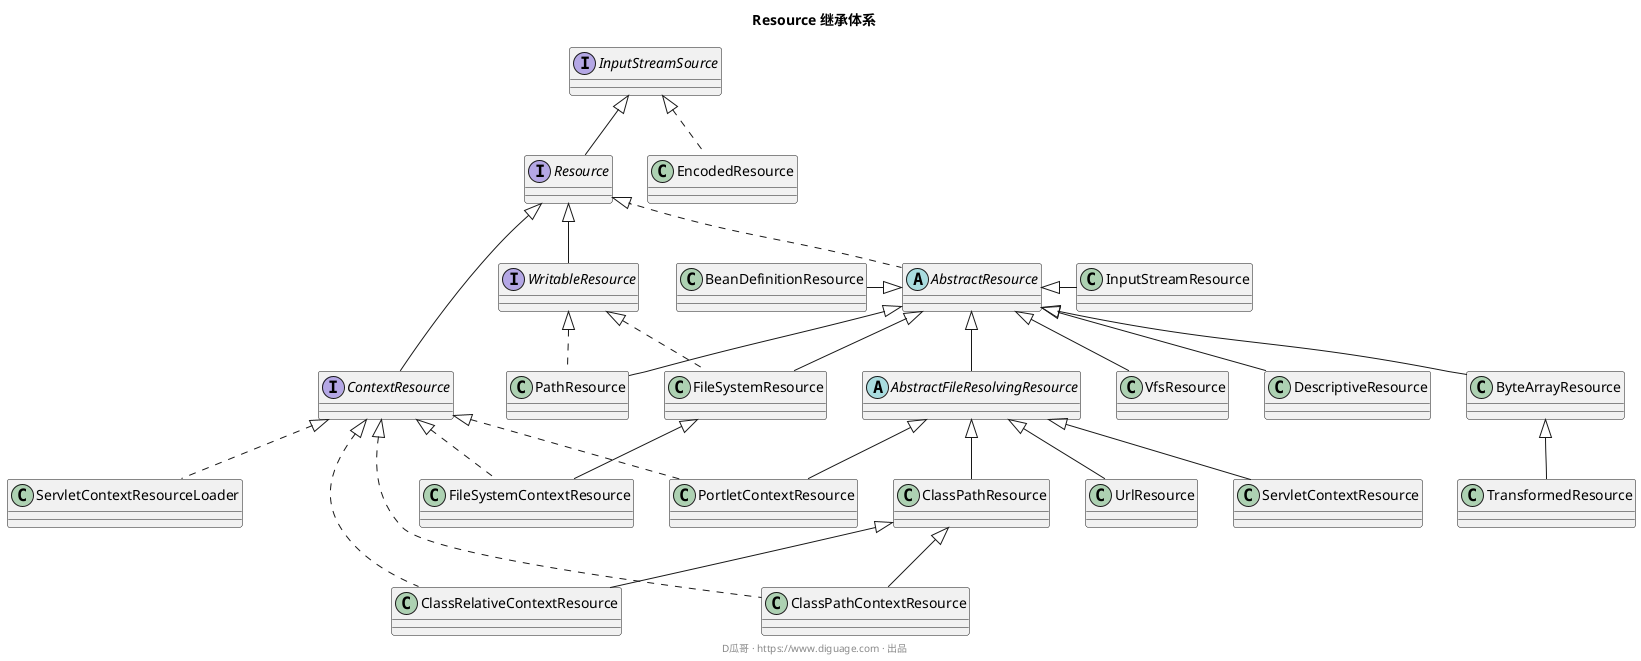 @startuml
title **Resource 继承体系**


interface InputStreamSource
interface Resource
abstract class AbstractResource
interface WritableResource
class InputStreamResource
class DescriptiveResource
class ByteArrayResource
abstract class AbstractFileResolvingResource
class FileSystemResource
class PathResource
class UrlResource
interface ContextResource
class ClassPathResource
class FileSystemContextResource
class ClassRelativeContextResource
class ClassPathContextResource
class VfsResource

class EncodedResource

class BeanDefinitionResource

class TransformedResource

class ServletContextResource

class PortletContextResource


InputStreamSource <|-- Resource
InputStreamSource <|.. EncodedResource

Resource <|.. AbstractResource

Resource <|-- WritableResource
AbstractResource <|-right- InputStreamResource
AbstractResource <|-- VfsResource
AbstractResource <|-- DescriptiveResource
AbstractResource <|-- ByteArrayResource
AbstractResource <|-- AbstractFileResolvingResource
AbstractResource <|-left- BeanDefinitionResource

WritableResource <|.. FileSystemResource
AbstractResource <|-- FileSystemResource

WritableResource <|.. PathResource
AbstractResource <|-- PathResource

ByteArrayResource <|-- TransformedResource

AbstractFileResolvingResource <|-- UrlResource
Resource <|-- ContextResource
AbstractFileResolvingResource <|-- ClassPathResource

ContextResource <|.. FileSystemContextResource
FileSystemResource <|-- FileSystemContextResource

ContextResource <|.. ServletContextResourceLoader
AbstractFileResolvingResource <|-- ServletContextResource

ContextResource <|.. PortletContextResource
AbstractFileResolvingResource <|-- PortletContextResource

ContextResource <|.. ClassRelativeContextResource
ClassPathResource <|-- ClassRelativeContextResource

ContextResource <|.. ClassPathContextResource
ClassPathResource <|-- ClassPathContextResource


footer D瓜哥 · https://www.diguage.com · 出品
@enduml